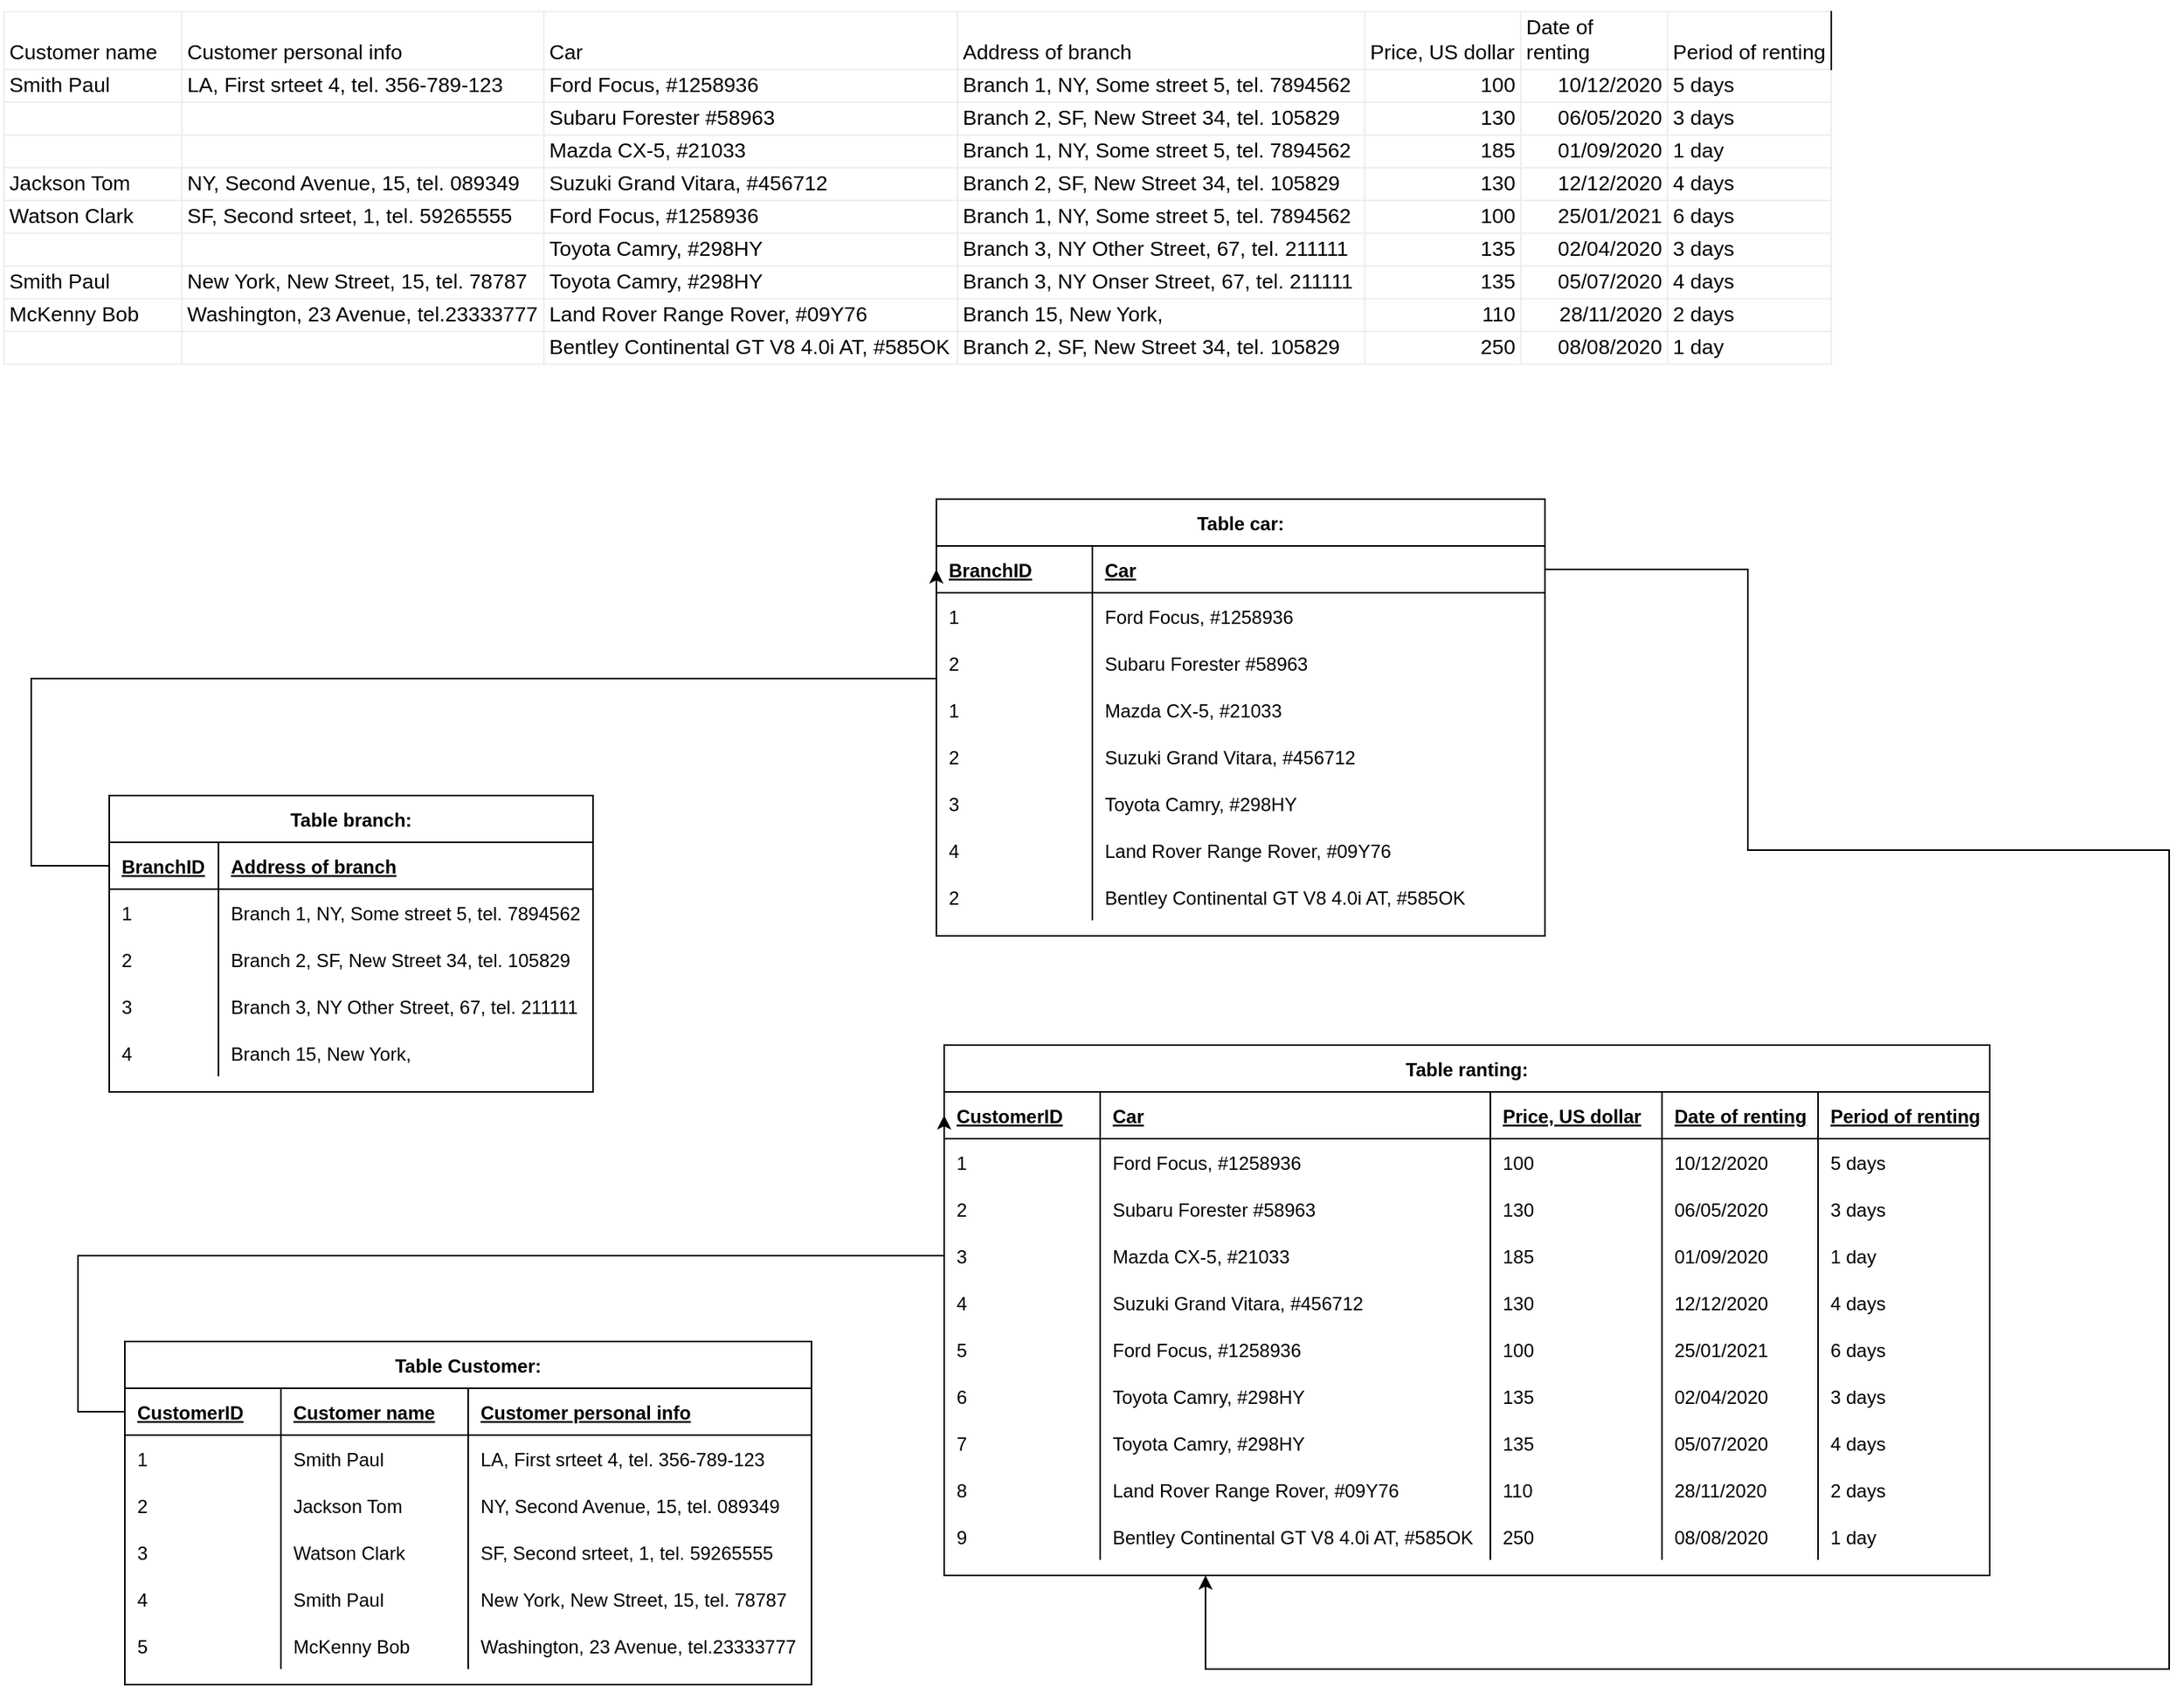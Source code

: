 <mxfile version="20.2.0" type="device"><diagram id="EbWd2-93XDY3C56OIaa4" name="Page-1"><mxGraphModel dx="1925" dy="933" grid="1" gridSize="10" guides="1" tooltips="1" connect="1" arrows="1" fold="1" page="1" pageScale="1" pageWidth="850" pageHeight="1100" math="0" shadow="0"><root><mxCell id="0"/><mxCell id="1" parent="0"/><mxCell id="zySDrYNKbkAJv-6xXDW0-1" value="&lt;table style=&quot;table-layout:fixed;font-size:10pt;font-family:Arial;width:0px;border-collapse:collapse;border:none&quot; dir=&quot;ltr&quot; xmlns=&quot;http://www.w3.org/1999/xhtml&quot; cellspacing=&quot;0&quot; cellpadding=&quot;0&quot; border=&quot;1&quot;&gt;&lt;colgroup&gt;&lt;col width=&quot;114&quot;&gt;&lt;col width=&quot;232&quot;&gt;&lt;col width=&quot;265&quot;&gt;&lt;col width=&quot;261&quot;&gt;&lt;col width=&quot;100&quot;&gt;&lt;col width=&quot;94&quot;&gt;&lt;col width=&quot;105&quot;&gt;&lt;/colgroup&gt;&lt;tbody&gt;&lt;tr style=&quot;height:21px;&quot;&gt;&lt;td data-sheets-value=&quot;{&amp;quot;1&amp;quot;:2,&amp;quot;2&amp;quot;:&amp;quot;Customer name&amp;quot;}&quot; style=&quot;overflow:hidden;padding:2px 3px 2px 3px;vertical-align:bottom;&quot;&gt;Customer name&lt;/td&gt;&lt;td data-sheets-value=&quot;{&amp;quot;1&amp;quot;:2,&amp;quot;2&amp;quot;:&amp;quot;Customer personal info&amp;quot;}&quot; style=&quot;overflow:hidden;padding:2px 3px 2px 3px;vertical-align:bottom;&quot;&gt;Customer personal info&lt;/td&gt;&lt;td data-sheets-value=&quot;{&amp;quot;1&amp;quot;:2,&amp;quot;2&amp;quot;:&amp;quot;Car&amp;quot;}&quot; style=&quot;overflow:hidden;padding:2px 3px 2px 3px;vertical-align:bottom;&quot;&gt;Car&lt;/td&gt;&lt;td data-sheets-value=&quot;{&amp;quot;1&amp;quot;:2,&amp;quot;2&amp;quot;:&amp;quot;Address of branch&amp;quot;}&quot; style=&quot;overflow:hidden;padding:2px 3px 2px 3px;vertical-align:bottom;&quot;&gt;Address of branch&lt;/td&gt;&lt;td data-sheets-value=&quot;{&amp;quot;1&amp;quot;:2,&amp;quot;2&amp;quot;:&amp;quot;Price, US dollar&amp;quot;}&quot; style=&quot;overflow:hidden;padding:2px 3px 2px 3px;vertical-align:bottom;&quot;&gt;Price, US dollar&lt;/td&gt;&lt;td data-sheets-value=&quot;{&amp;quot;1&amp;quot;:2,&amp;quot;2&amp;quot;:&amp;quot;Date of renting&amp;quot;}&quot; style=&quot;overflow:hidden;padding:2px 3px 2px 3px;vertical-align:bottom;&quot;&gt;Date of renting&lt;/td&gt;&lt;td data-sheets-value=&quot;{&amp;quot;1&amp;quot;:2,&amp;quot;2&amp;quot;:&amp;quot;Period of renting&amp;quot;}&quot; style=&quot;border-right:1px solid #000000;overflow:hidden;padding:2px 3px 2px 3px;vertical-align:bottom;&quot;&gt;Period of renting&lt;/td&gt;&lt;/tr&gt;&lt;tr style=&quot;height:21px;&quot;&gt;&lt;td data-sheets-value=&quot;{&amp;quot;1&amp;quot;:2,&amp;quot;2&amp;quot;:&amp;quot;Smith Paul&amp;quot;}&quot; style=&quot;overflow:hidden;padding:2px 3px 2px 3px;vertical-align:bottom;&quot;&gt;Smith Paul&lt;/td&gt;&lt;td data-sheets-value=&quot;{&amp;quot;1&amp;quot;:2,&amp;quot;2&amp;quot;:&amp;quot;LA, First srteet 4, tel. 356-789-123&amp;quot;}&quot; style=&quot;overflow:hidden;padding:2px 3px 2px 3px;vertical-align:bottom;&quot;&gt;LA, First srteet 4, tel. 356-789-123&lt;/td&gt;&lt;td data-sheets-value=&quot;{&amp;quot;1&amp;quot;:2,&amp;quot;2&amp;quot;:&amp;quot;Ford Focus, #1258936&amp;quot;}&quot; style=&quot;overflow:hidden;padding:2px 3px 2px 3px;vertical-align:bottom;&quot;&gt;Ford Focus, #1258936&lt;/td&gt;&lt;td data-sheets-value=&quot;{&amp;quot;1&amp;quot;:2,&amp;quot;2&amp;quot;:&amp;quot;Branch 1, NY, Some street 5, tel. 7894562&amp;quot;}&quot; style=&quot;overflow:hidden;padding:2px 3px 2px 3px;vertical-align:bottom;&quot;&gt;Branch 1, NY, Some street 5, tel. 7894562&lt;/td&gt;&lt;td data-sheets-value=&quot;{&amp;quot;1&amp;quot;:3,&amp;quot;3&amp;quot;:100}&quot; style=&quot;overflow:hidden;padding:2px 3px 2px 3px;vertical-align:bottom;text-align:right;&quot;&gt;100&lt;/td&gt;&lt;td data-sheets-numberformat=&quot;{&amp;quot;1&amp;quot;:5,&amp;quot;2&amp;quot;:&amp;quot;d/m/yyyy&amp;quot;,&amp;quot;3&amp;quot;:1}&quot; data-sheets-value=&quot;{&amp;quot;1&amp;quot;:3,&amp;quot;3&amp;quot;:44175}&quot; style=&quot;overflow:hidden;padding:2px 3px 2px 3px;vertical-align:bottom;text-align:right;&quot;&gt;10/12/2020&lt;/td&gt;&lt;td data-sheets-value=&quot;{&amp;quot;1&amp;quot;:2,&amp;quot;2&amp;quot;:&amp;quot;5 days&amp;quot;}&quot; style=&quot;overflow:hidden;padding:2px 3px 2px 3px;vertical-align:bottom;&quot;&gt;5 days&lt;/td&gt;&lt;/tr&gt;&lt;tr style=&quot;height:21px;&quot;&gt;&lt;td style=&quot;overflow:hidden;padding:2px 3px 2px 3px;vertical-align:bottom;&quot;&gt;&lt;/td&gt;&lt;td style=&quot;overflow:hidden;padding:2px 3px 2px 3px;vertical-align:bottom;&quot;&gt;&lt;/td&gt;&lt;td data-sheets-value=&quot;{&amp;quot;1&amp;quot;:2,&amp;quot;2&amp;quot;:&amp;quot;Subaru Forester #58963&amp;quot;}&quot; style=&quot;overflow:hidden;padding:2px 3px 2px 3px;vertical-align:bottom;&quot;&gt;Subaru Forester #58963&lt;/td&gt;&lt;td data-sheets-value=&quot;{&amp;quot;1&amp;quot;:2,&amp;quot;2&amp;quot;:&amp;quot;Branch 2, SF, New Street 34, tel. 105829&amp;quot;}&quot; style=&quot;overflow:hidden;padding:2px 3px 2px 3px;vertical-align:bottom;&quot;&gt;Branch 2, SF, New Street 34, tel. 105829&lt;/td&gt;&lt;td data-sheets-value=&quot;{&amp;quot;1&amp;quot;:3,&amp;quot;3&amp;quot;:130}&quot; style=&quot;overflow:hidden;padding:2px 3px 2px 3px;vertical-align:bottom;text-align:right;&quot;&gt;130&lt;/td&gt;&lt;td data-sheets-numberformat=&quot;{&amp;quot;1&amp;quot;:5,&amp;quot;2&amp;quot;:&amp;quot;dd/mm/yyyy&amp;quot;,&amp;quot;3&amp;quot;:1}&quot; data-sheets-value=&quot;{&amp;quot;1&amp;quot;:3,&amp;quot;3&amp;quot;:43957}&quot; style=&quot;overflow:hidden;padding:2px 3px 2px 3px;vertical-align:bottom;text-align:right;&quot;&gt;06/05/2020&lt;/td&gt;&lt;td data-sheets-value=&quot;{&amp;quot;1&amp;quot;:2,&amp;quot;2&amp;quot;:&amp;quot;3 days&amp;quot;}&quot; style=&quot;overflow:hidden;padding:2px 3px 2px 3px;vertical-align:bottom;&quot;&gt;3 days&lt;/td&gt;&lt;/tr&gt;&lt;tr style=&quot;height:21px;&quot;&gt;&lt;td style=&quot;overflow:hidden;padding:2px 3px 2px 3px;vertical-align:bottom;&quot;&gt;&lt;/td&gt;&lt;td style=&quot;overflow:hidden;padding:2px 3px 2px 3px;vertical-align:bottom;&quot;&gt;&lt;/td&gt;&lt;td data-sheets-value=&quot;{&amp;quot;1&amp;quot;:2,&amp;quot;2&amp;quot;:&amp;quot;Mazda CX-5, #21033&amp;quot;}&quot; style=&quot;overflow:hidden;padding:2px 3px 2px 3px;vertical-align:bottom;&quot;&gt;Mazda CX-5, #21033&lt;/td&gt;&lt;td data-sheets-value=&quot;{&amp;quot;1&amp;quot;:2,&amp;quot;2&amp;quot;:&amp;quot;Branch 1, NY, Some street 5, tel. 7894562&amp;quot;}&quot; style=&quot;overflow:hidden;padding:2px 3px 2px 3px;vertical-align:bottom;&quot;&gt;Branch 1, NY, Some street 5, tel. 7894562&lt;/td&gt;&lt;td data-sheets-value=&quot;{&amp;quot;1&amp;quot;:3,&amp;quot;3&amp;quot;:185}&quot; style=&quot;overflow:hidden;padding:2px 3px 2px 3px;vertical-align:bottom;text-align:right;&quot;&gt;185&lt;/td&gt;&lt;td data-sheets-numberformat=&quot;{&amp;quot;1&amp;quot;:5,&amp;quot;2&amp;quot;:&amp;quot;dd/mm/yyyy&amp;quot;,&amp;quot;3&amp;quot;:1}&quot; data-sheets-value=&quot;{&amp;quot;1&amp;quot;:3,&amp;quot;3&amp;quot;:44075}&quot; style=&quot;overflow:hidden;padding:2px 3px 2px 3px;vertical-align:bottom;text-align:right;&quot;&gt;01/09/2020&lt;/td&gt;&lt;td data-sheets-value=&quot;{&amp;quot;1&amp;quot;:2,&amp;quot;2&amp;quot;:&amp;quot;1 day&amp;quot;}&quot; style=&quot;overflow:hidden;padding:2px 3px 2px 3px;vertical-align:bottom;&quot;&gt;1 day&lt;/td&gt;&lt;/tr&gt;&lt;tr style=&quot;height:21px;&quot;&gt;&lt;td data-sheets-value=&quot;{&amp;quot;1&amp;quot;:2,&amp;quot;2&amp;quot;:&amp;quot;Jackson Tom&amp;quot;}&quot; style=&quot;overflow:hidden;padding:2px 3px 2px 3px;vertical-align:bottom;&quot;&gt;Jackson Tom&lt;/td&gt;&lt;td data-sheets-value=&quot;{&amp;quot;1&amp;quot;:2,&amp;quot;2&amp;quot;:&amp;quot;NY, Second Avenue, 15, tel. 089349&amp;quot;}&quot; style=&quot;overflow:hidden;padding:2px 3px 2px 3px;vertical-align:bottom;&quot;&gt;NY, Second Avenue, 15, tel. 089349&lt;/td&gt;&lt;td data-sheets-value=&quot;{&amp;quot;1&amp;quot;:2,&amp;quot;2&amp;quot;:&amp;quot;Suzuki Grand Vitara, #456712&amp;quot;}&quot; style=&quot;overflow:hidden;padding:2px 3px 2px 3px;vertical-align:bottom;&quot;&gt;Suzuki Grand Vitara, #456712&lt;/td&gt;&lt;td data-sheets-value=&quot;{&amp;quot;1&amp;quot;:2,&amp;quot;2&amp;quot;:&amp;quot;Branch 2, SF, New Street 34, tel. 105829&amp;quot;}&quot; style=&quot;overflow:hidden;padding:2px 3px 2px 3px;vertical-align:bottom;&quot;&gt;Branch 2, SF, New Street 34, tel. 105829&lt;/td&gt;&lt;td data-sheets-value=&quot;{&amp;quot;1&amp;quot;:3,&amp;quot;3&amp;quot;:130}&quot; style=&quot;overflow:hidden;padding:2px 3px 2px 3px;vertical-align:bottom;text-align:right;&quot;&gt;130&lt;/td&gt;&lt;td data-sheets-numberformat=&quot;{&amp;quot;1&amp;quot;:5,&amp;quot;2&amp;quot;:&amp;quot;d/m/yyyy&amp;quot;,&amp;quot;3&amp;quot;:1}&quot; data-sheets-value=&quot;{&amp;quot;1&amp;quot;:3,&amp;quot;3&amp;quot;:44177}&quot; style=&quot;overflow:hidden;padding:2px 3px 2px 3px;vertical-align:bottom;text-align:right;&quot;&gt;12/12/2020&lt;/td&gt;&lt;td data-sheets-value=&quot;{&amp;quot;1&amp;quot;:2,&amp;quot;2&amp;quot;:&amp;quot;4 days&amp;quot;}&quot; style=&quot;overflow:hidden;padding:2px 3px 2px 3px;vertical-align:bottom;&quot;&gt;4 days&lt;/td&gt;&lt;/tr&gt;&lt;tr style=&quot;height:21px;&quot;&gt;&lt;td data-sheets-value=&quot;{&amp;quot;1&amp;quot;:2,&amp;quot;2&amp;quot;:&amp;quot;Watson Clark&amp;quot;}&quot; style=&quot;overflow:hidden;padding:2px 3px 2px 3px;vertical-align:bottom;&quot;&gt;Watson Clark&lt;/td&gt;&lt;td data-sheets-value=&quot;{&amp;quot;1&amp;quot;:2,&amp;quot;2&amp;quot;:&amp;quot;SF, Second srteet, 1, tel. 59265555&amp;quot;}&quot; style=&quot;overflow:hidden;padding:2px 3px 2px 3px;vertical-align:bottom;&quot;&gt;SF, Second srteet, 1, tel. 59265555&lt;/td&gt;&lt;td data-sheets-value=&quot;{&amp;quot;1&amp;quot;:2,&amp;quot;2&amp;quot;:&amp;quot;Ford Focus, #1258936&amp;quot;}&quot; style=&quot;overflow:hidden;padding:2px 3px 2px 3px;vertical-align:bottom;&quot;&gt;Ford Focus, #1258936&lt;/td&gt;&lt;td data-sheets-value=&quot;{&amp;quot;1&amp;quot;:2,&amp;quot;2&amp;quot;:&amp;quot;Branch 1, NY, Some street 5, tel. 7894562&amp;quot;}&quot; style=&quot;overflow:hidden;padding:2px 3px 2px 3px;vertical-align:bottom;&quot;&gt;Branch 1, NY, Some street 5, tel. 7894562&lt;/td&gt;&lt;td data-sheets-value=&quot;{&amp;quot;1&amp;quot;:3,&amp;quot;3&amp;quot;:100}&quot; style=&quot;overflow:hidden;padding:2px 3px 2px 3px;vertical-align:bottom;text-align:right;&quot;&gt;100&lt;/td&gt;&lt;td data-sheets-numberformat=&quot;{&amp;quot;1&amp;quot;:5,&amp;quot;2&amp;quot;:&amp;quot;dd/mm/yyyy&amp;quot;,&amp;quot;3&amp;quot;:1}&quot; data-sheets-value=&quot;{&amp;quot;1&amp;quot;:3,&amp;quot;3&amp;quot;:44221}&quot; style=&quot;overflow:hidden;padding:2px 3px 2px 3px;vertical-align:bottom;text-align:right;&quot;&gt;25/01/2021&lt;/td&gt;&lt;td data-sheets-value=&quot;{&amp;quot;1&amp;quot;:2,&amp;quot;2&amp;quot;:&amp;quot;6 days&amp;quot;}&quot; style=&quot;overflow:hidden;padding:2px 3px 2px 3px;vertical-align:bottom;&quot;&gt;6 days&lt;/td&gt;&lt;/tr&gt;&lt;tr style=&quot;height:21px;&quot;&gt;&lt;td style=&quot;overflow:hidden;padding:2px 3px 2px 3px;vertical-align:bottom;&quot;&gt;&lt;/td&gt;&lt;td style=&quot;overflow:hidden;padding:2px 3px 2px 3px;vertical-align:bottom;&quot;&gt;&lt;/td&gt;&lt;td data-sheets-value=&quot;{&amp;quot;1&amp;quot;:2,&amp;quot;2&amp;quot;:&amp;quot;Toyota Camry, #298HY&amp;quot;}&quot; style=&quot;overflow:hidden;padding:2px 3px 2px 3px;vertical-align:bottom;&quot;&gt;Toyota Camry, #298HY&lt;/td&gt;&lt;td data-sheets-value=&quot;{&amp;quot;1&amp;quot;:2,&amp;quot;2&amp;quot;:&amp;quot;Branch 3, NY Other Street, 67, tel. 211111&amp;quot;}&quot; style=&quot;overflow:hidden;padding:2px 3px 2px 3px;vertical-align:bottom;&quot;&gt;Branch 3, NY Other Street, 67, tel. 211111&lt;/td&gt;&lt;td data-sheets-value=&quot;{&amp;quot;1&amp;quot;:3,&amp;quot;3&amp;quot;:135}&quot; style=&quot;overflow:hidden;padding:2px 3px 2px 3px;vertical-align:bottom;text-align:right;&quot;&gt;135&lt;/td&gt;&lt;td data-sheets-numberformat=&quot;{&amp;quot;1&amp;quot;:5,&amp;quot;2&amp;quot;:&amp;quot;dd/mm/yyyy&amp;quot;,&amp;quot;3&amp;quot;:1}&quot; data-sheets-value=&quot;{&amp;quot;1&amp;quot;:3,&amp;quot;3&amp;quot;:43923}&quot; style=&quot;overflow:hidden;padding:2px 3px 2px 3px;vertical-align:bottom;text-align:right;&quot;&gt;02/04/2020&lt;/td&gt;&lt;td data-sheets-value=&quot;{&amp;quot;1&amp;quot;:2,&amp;quot;2&amp;quot;:&amp;quot;3 days&amp;quot;}&quot; style=&quot;overflow:hidden;padding:2px 3px 2px 3px;vertical-align:bottom;&quot;&gt;3 days&lt;/td&gt;&lt;/tr&gt;&lt;tr style=&quot;height:21px;&quot;&gt;&lt;td data-sheets-value=&quot;{&amp;quot;1&amp;quot;:2,&amp;quot;2&amp;quot;:&amp;quot;Smith Paul&amp;quot;}&quot; style=&quot;overflow:hidden;padding:2px 3px 2px 3px;vertical-align:bottom;&quot;&gt;Smith Paul&lt;/td&gt;&lt;td data-sheets-value=&quot;{&amp;quot;1&amp;quot;:2,&amp;quot;2&amp;quot;:&amp;quot;New York, New Street, 15, tel. 78787&amp;quot;}&quot; style=&quot;overflow:hidden;padding:2px 3px 2px 3px;vertical-align:bottom;&quot;&gt;New York, New Street, 15, tel. 78787&lt;/td&gt;&lt;td data-sheets-value=&quot;{&amp;quot;1&amp;quot;:2,&amp;quot;2&amp;quot;:&amp;quot;Toyota Camry, #298HY&amp;quot;}&quot; style=&quot;overflow:hidden;padding:2px 3px 2px 3px;vertical-align:bottom;&quot;&gt;Toyota Camry, #298HY&lt;/td&gt;&lt;td data-sheets-value=&quot;{&amp;quot;1&amp;quot;:2,&amp;quot;2&amp;quot;:&amp;quot;Branch 3, NY Onser Street, 67, tel. 211111&amp;quot;}&quot; style=&quot;overflow:hidden;padding:2px 3px 2px 3px;vertical-align:bottom;&quot;&gt;Branch 3, NY Onser Street, 67, tel. 211111&lt;/td&gt;&lt;td data-sheets-value=&quot;{&amp;quot;1&amp;quot;:3,&amp;quot;3&amp;quot;:135}&quot; style=&quot;overflow:hidden;padding:2px 3px 2px 3px;vertical-align:bottom;text-align:right;&quot;&gt;135&lt;/td&gt;&lt;td data-sheets-numberformat=&quot;{&amp;quot;1&amp;quot;:5,&amp;quot;2&amp;quot;:&amp;quot;dd/mm/yyyy&amp;quot;,&amp;quot;3&amp;quot;:1}&quot; data-sheets-value=&quot;{&amp;quot;1&amp;quot;:3,&amp;quot;3&amp;quot;:44017}&quot; style=&quot;overflow:hidden;padding:2px 3px 2px 3px;vertical-align:bottom;text-align:right;&quot;&gt;05/07/2020&lt;/td&gt;&lt;td data-sheets-value=&quot;{&amp;quot;1&amp;quot;:2,&amp;quot;2&amp;quot;:&amp;quot;4 days&amp;quot;}&quot; style=&quot;overflow:hidden;padding:2px 3px 2px 3px;vertical-align:bottom;&quot;&gt;4 days&lt;/td&gt;&lt;/tr&gt;&lt;tr style=&quot;height:21px;&quot;&gt;&lt;td data-sheets-value=&quot;{&amp;quot;1&amp;quot;:2,&amp;quot;2&amp;quot;:&amp;quot;McKenny Bob&amp;quot;}&quot; style=&quot;overflow:hidden;padding:2px 3px 2px 3px;vertical-align:bottom;&quot;&gt;McKenny Bob&lt;/td&gt;&lt;td data-sheets-value=&quot;{&amp;quot;1&amp;quot;:2,&amp;quot;2&amp;quot;:&amp;quot;Washington, 23 Avenue, tel.23333777&amp;quot;}&quot; style=&quot;overflow:hidden;padding:2px 3px 2px 3px;vertical-align:bottom;&quot;&gt;Washington, 23 Avenue, tel.23333777&lt;/td&gt;&lt;td data-sheets-value=&quot;{&amp;quot;1&amp;quot;:2,&amp;quot;2&amp;quot;:&amp;quot;Land Rover Range Rover, #09Y76&amp;quot;}&quot; style=&quot;overflow:hidden;padding:2px 3px 2px 3px;vertical-align:bottom;&quot;&gt;Land Rover Range Rover, #09Y76&lt;/td&gt;&lt;td data-sheets-value=&quot;{&amp;quot;1&amp;quot;:2,&amp;quot;2&amp;quot;:&amp;quot;Branch 15, New York,&amp;quot;}&quot; style=&quot;overflow:hidden;padding:2px 3px 2px 3px;vertical-align:bottom;&quot;&gt;Branch 15, New York,&lt;/td&gt;&lt;td data-sheets-value=&quot;{&amp;quot;1&amp;quot;:3,&amp;quot;3&amp;quot;:110}&quot; style=&quot;overflow:hidden;padding:2px 3px 2px 3px;vertical-align:bottom;text-align:right;&quot;&gt;110&lt;/td&gt;&lt;td data-sheets-numberformat=&quot;{&amp;quot;1&amp;quot;:5,&amp;quot;2&amp;quot;:&amp;quot;d/m/yyyy&amp;quot;,&amp;quot;3&amp;quot;:1}&quot; data-sheets-value=&quot;{&amp;quot;1&amp;quot;:3,&amp;quot;3&amp;quot;:44163}&quot; style=&quot;overflow:hidden;padding:2px 3px 2px 3px;vertical-align:bottom;text-align:right;&quot;&gt;28/11/2020&lt;/td&gt;&lt;td data-sheets-value=&quot;{&amp;quot;1&amp;quot;:2,&amp;quot;2&amp;quot;:&amp;quot;2 days&amp;quot;}&quot; style=&quot;overflow:hidden;padding:2px 3px 2px 3px;vertical-align:bottom;&quot;&gt;2 days&lt;/td&gt;&lt;/tr&gt;&lt;tr style=&quot;height:21px;&quot;&gt;&lt;td style=&quot;overflow:hidden;padding:2px 3px 2px 3px;vertical-align:bottom;&quot;&gt;&lt;/td&gt;&lt;td style=&quot;overflow:hidden;padding:2px 3px 2px 3px;vertical-align:bottom;&quot;&gt;&lt;/td&gt;&lt;td data-sheets-value=&quot;{&amp;quot;1&amp;quot;:2,&amp;quot;2&amp;quot;:&amp;quot;Bentley Continental GT V8 4.0i AT, #585OK&amp;quot;}&quot; style=&quot;overflow:hidden;padding:2px 3px 2px 3px;vertical-align:bottom;&quot;&gt;Bentley Continental GT V8 4.0i AT, #585OK&lt;/td&gt;&lt;td data-sheets-value=&quot;{&amp;quot;1&amp;quot;:2,&amp;quot;2&amp;quot;:&amp;quot;Branch 2, SF, New Street 34, tel. 105829&amp;quot;}&quot; style=&quot;overflow:hidden;padding:2px 3px 2px 3px;vertical-align:bottom;&quot;&gt;Branch 2, SF, New Street 34, tel. 105829&lt;/td&gt;&lt;td data-sheets-value=&quot;{&amp;quot;1&amp;quot;:3,&amp;quot;3&amp;quot;:250}&quot; style=&quot;overflow:hidden;padding:2px 3px 2px 3px;vertical-align:bottom;text-align:right;&quot;&gt;250&lt;/td&gt;&lt;td data-sheets-numberformat=&quot;{&amp;quot;1&amp;quot;:5,&amp;quot;2&amp;quot;:&amp;quot;dd/mm/yyyy&amp;quot;,&amp;quot;3&amp;quot;:1}&quot; data-sheets-value=&quot;{&amp;quot;1&amp;quot;:3,&amp;quot;3&amp;quot;:44051}&quot; style=&quot;overflow:hidden;padding:2px 3px 2px 3px;vertical-align:bottom;text-align:right;&quot;&gt;08/08/2020&lt;/td&gt;&lt;td data-sheets-value=&quot;{&amp;quot;1&amp;quot;:2,&amp;quot;2&amp;quot;:&amp;quot;1 day&amp;quot;}&quot; style=&quot;overflow:hidden;padding:2px 3px 2px 3px;vertical-align:bottom;&quot;&gt;1 day&lt;/td&gt;&lt;/tr&gt;&lt;/tbody&gt;&lt;/table&gt;" style="text;whiteSpace=wrap;html=1;" vertex="1" parent="1"><mxGeometry x="-850" width="1200" height="280" as="geometry"/></mxCell><mxCell id="zySDrYNKbkAJv-6xXDW0-2" value="Table Customer:" style="shape=table;startSize=30;container=1;collapsible=1;childLayout=tableLayout;fixedRows=1;rowLines=0;fontStyle=1;align=center;resizeLast=1;" vertex="1" parent="1"><mxGeometry x="-770" y="860" width="440" height="220" as="geometry"/></mxCell><mxCell id="zySDrYNKbkAJv-6xXDW0-3" value="" style="shape=tableRow;horizontal=0;startSize=0;swimlaneHead=0;swimlaneBody=0;fillColor=none;collapsible=0;dropTarget=0;points=[[0,0.5],[1,0.5]];portConstraint=eastwest;top=0;left=0;right=0;bottom=1;" vertex="1" parent="zySDrYNKbkAJv-6xXDW0-2"><mxGeometry y="30" width="440" height="30" as="geometry"/></mxCell><mxCell id="zySDrYNKbkAJv-6xXDW0-5" value="CustomerID" style="shape=partialRectangle;connectable=0;fillColor=none;top=0;left=0;bottom=0;right=0;align=left;spacingLeft=6;fontStyle=5;overflow=hidden;" vertex="1" parent="zySDrYNKbkAJv-6xXDW0-3"><mxGeometry width="100" height="30" as="geometry"><mxRectangle width="100" height="30" as="alternateBounds"/></mxGeometry></mxCell><mxCell id="zySDrYNKbkAJv-6xXDW0-16" value="Customer name" style="shape=partialRectangle;connectable=0;fillColor=none;top=0;left=0;bottom=0;right=0;align=left;spacingLeft=6;fontStyle=5;overflow=hidden;" vertex="1" parent="zySDrYNKbkAJv-6xXDW0-3"><mxGeometry x="100" width="120" height="30" as="geometry"><mxRectangle width="120" height="30" as="alternateBounds"/></mxGeometry></mxCell><mxCell id="zySDrYNKbkAJv-6xXDW0-32" value="Customer personal info" style="shape=partialRectangle;connectable=0;fillColor=none;top=0;left=0;bottom=0;right=0;align=left;spacingLeft=6;fontStyle=5;overflow=hidden;" vertex="1" parent="zySDrYNKbkAJv-6xXDW0-3"><mxGeometry x="220" width="220" height="30" as="geometry"><mxRectangle width="220" height="30" as="alternateBounds"/></mxGeometry></mxCell><mxCell id="zySDrYNKbkAJv-6xXDW0-6" value="" style="shape=tableRow;horizontal=0;startSize=0;swimlaneHead=0;swimlaneBody=0;fillColor=none;collapsible=0;dropTarget=0;points=[[0,0.5],[1,0.5]];portConstraint=eastwest;top=0;left=0;right=0;bottom=0;" vertex="1" parent="zySDrYNKbkAJv-6xXDW0-2"><mxGeometry y="60" width="440" height="30" as="geometry"/></mxCell><mxCell id="zySDrYNKbkAJv-6xXDW0-8" value="1" style="shape=partialRectangle;connectable=0;fillColor=none;top=0;left=0;bottom=0;right=0;align=left;spacingLeft=6;overflow=hidden;" vertex="1" parent="zySDrYNKbkAJv-6xXDW0-6"><mxGeometry width="100" height="30" as="geometry"><mxRectangle width="100" height="30" as="alternateBounds"/></mxGeometry></mxCell><mxCell id="zySDrYNKbkAJv-6xXDW0-17" value="Smith Paul" style="shape=partialRectangle;connectable=0;fillColor=none;top=0;left=0;bottom=0;right=0;align=left;spacingLeft=6;overflow=hidden;" vertex="1" parent="zySDrYNKbkAJv-6xXDW0-6"><mxGeometry x="100" width="120" height="30" as="geometry"><mxRectangle width="120" height="30" as="alternateBounds"/></mxGeometry></mxCell><mxCell id="zySDrYNKbkAJv-6xXDW0-33" value="LA, First srteet 4, tel. 356-789-123" style="shape=partialRectangle;connectable=0;fillColor=none;top=0;left=0;bottom=0;right=0;align=left;spacingLeft=6;overflow=hidden;" vertex="1" parent="zySDrYNKbkAJv-6xXDW0-6"><mxGeometry x="220" width="220" height="30" as="geometry"><mxRectangle width="220" height="30" as="alternateBounds"/></mxGeometry></mxCell><mxCell id="zySDrYNKbkAJv-6xXDW0-9" value="" style="shape=tableRow;horizontal=0;startSize=0;swimlaneHead=0;swimlaneBody=0;fillColor=none;collapsible=0;dropTarget=0;points=[[0,0.5],[1,0.5]];portConstraint=eastwest;top=0;left=0;right=0;bottom=0;" vertex="1" parent="zySDrYNKbkAJv-6xXDW0-2"><mxGeometry y="90" width="440" height="30" as="geometry"/></mxCell><mxCell id="zySDrYNKbkAJv-6xXDW0-11" value="2" style="shape=partialRectangle;connectable=0;fillColor=none;top=0;left=0;bottom=0;right=0;align=left;spacingLeft=6;overflow=hidden;" vertex="1" parent="zySDrYNKbkAJv-6xXDW0-9"><mxGeometry width="100" height="30" as="geometry"><mxRectangle width="100" height="30" as="alternateBounds"/></mxGeometry></mxCell><mxCell id="zySDrYNKbkAJv-6xXDW0-18" value="Jackson Tom" style="shape=partialRectangle;connectable=0;fillColor=none;top=0;left=0;bottom=0;right=0;align=left;spacingLeft=6;overflow=hidden;" vertex="1" parent="zySDrYNKbkAJv-6xXDW0-9"><mxGeometry x="100" width="120" height="30" as="geometry"><mxRectangle width="120" height="30" as="alternateBounds"/></mxGeometry></mxCell><mxCell id="zySDrYNKbkAJv-6xXDW0-34" value="NY, Second Avenue, 15, tel. 089349" style="shape=partialRectangle;connectable=0;fillColor=none;top=0;left=0;bottom=0;right=0;align=left;spacingLeft=6;overflow=hidden;" vertex="1" parent="zySDrYNKbkAJv-6xXDW0-9"><mxGeometry x="220" width="220" height="30" as="geometry"><mxRectangle width="220" height="30" as="alternateBounds"/></mxGeometry></mxCell><mxCell id="zySDrYNKbkAJv-6xXDW0-12" value="" style="shape=tableRow;horizontal=0;startSize=0;swimlaneHead=0;swimlaneBody=0;fillColor=none;collapsible=0;dropTarget=0;points=[[0,0.5],[1,0.5]];portConstraint=eastwest;top=0;left=0;right=0;bottom=0;" vertex="1" parent="zySDrYNKbkAJv-6xXDW0-2"><mxGeometry y="120" width="440" height="30" as="geometry"/></mxCell><mxCell id="zySDrYNKbkAJv-6xXDW0-14" value="3" style="shape=partialRectangle;connectable=0;fillColor=none;top=0;left=0;bottom=0;right=0;align=left;spacingLeft=6;overflow=hidden;" vertex="1" parent="zySDrYNKbkAJv-6xXDW0-12"><mxGeometry width="100" height="30" as="geometry"><mxRectangle width="100" height="30" as="alternateBounds"/></mxGeometry></mxCell><mxCell id="zySDrYNKbkAJv-6xXDW0-19" value="Watson Clark" style="shape=partialRectangle;connectable=0;fillColor=none;top=0;left=0;bottom=0;right=0;align=left;spacingLeft=6;overflow=hidden;" vertex="1" parent="zySDrYNKbkAJv-6xXDW0-12"><mxGeometry x="100" width="120" height="30" as="geometry"><mxRectangle width="120" height="30" as="alternateBounds"/></mxGeometry></mxCell><mxCell id="zySDrYNKbkAJv-6xXDW0-35" value="SF, Second srteet, 1, tel. 59265555" style="shape=partialRectangle;connectable=0;fillColor=none;top=0;left=0;bottom=0;right=0;align=left;spacingLeft=6;overflow=hidden;" vertex="1" parent="zySDrYNKbkAJv-6xXDW0-12"><mxGeometry x="220" width="220" height="30" as="geometry"><mxRectangle width="220" height="30" as="alternateBounds"/></mxGeometry></mxCell><mxCell id="zySDrYNKbkAJv-6xXDW0-24" style="shape=tableRow;horizontal=0;startSize=0;swimlaneHead=0;swimlaneBody=0;fillColor=none;collapsible=0;dropTarget=0;points=[[0,0.5],[1,0.5]];portConstraint=eastwest;top=0;left=0;right=0;bottom=0;" vertex="1" parent="zySDrYNKbkAJv-6xXDW0-2"><mxGeometry y="150" width="440" height="30" as="geometry"/></mxCell><mxCell id="zySDrYNKbkAJv-6xXDW0-26" value="4" style="shape=partialRectangle;connectable=0;fillColor=none;top=0;left=0;bottom=0;right=0;align=left;spacingLeft=6;overflow=hidden;" vertex="1" parent="zySDrYNKbkAJv-6xXDW0-24"><mxGeometry width="100" height="30" as="geometry"><mxRectangle width="100" height="30" as="alternateBounds"/></mxGeometry></mxCell><mxCell id="zySDrYNKbkAJv-6xXDW0-27" value="Smith Paul" style="shape=partialRectangle;connectable=0;fillColor=none;top=0;left=0;bottom=0;right=0;align=left;spacingLeft=6;overflow=hidden;" vertex="1" parent="zySDrYNKbkAJv-6xXDW0-24"><mxGeometry x="100" width="120" height="30" as="geometry"><mxRectangle width="120" height="30" as="alternateBounds"/></mxGeometry></mxCell><mxCell id="zySDrYNKbkAJv-6xXDW0-36" value="New York, New Street, 15, tel. 78787" style="shape=partialRectangle;connectable=0;fillColor=none;top=0;left=0;bottom=0;right=0;align=left;spacingLeft=6;overflow=hidden;" vertex="1" parent="zySDrYNKbkAJv-6xXDW0-24"><mxGeometry x="220" width="220" height="30" as="geometry"><mxRectangle width="220" height="30" as="alternateBounds"/></mxGeometry></mxCell><mxCell id="zySDrYNKbkAJv-6xXDW0-28" style="shape=tableRow;horizontal=0;startSize=0;swimlaneHead=0;swimlaneBody=0;fillColor=none;collapsible=0;dropTarget=0;points=[[0,0.5],[1,0.5]];portConstraint=eastwest;top=0;left=0;right=0;bottom=0;" vertex="1" parent="zySDrYNKbkAJv-6xXDW0-2"><mxGeometry y="180" width="440" height="30" as="geometry"/></mxCell><mxCell id="zySDrYNKbkAJv-6xXDW0-30" value="5" style="shape=partialRectangle;connectable=0;fillColor=none;top=0;left=0;bottom=0;right=0;align=left;spacingLeft=6;overflow=hidden;" vertex="1" parent="zySDrYNKbkAJv-6xXDW0-28"><mxGeometry width="100" height="30" as="geometry"><mxRectangle width="100" height="30" as="alternateBounds"/></mxGeometry></mxCell><mxCell id="zySDrYNKbkAJv-6xXDW0-31" value="McKenny Bob" style="shape=partialRectangle;connectable=0;fillColor=none;top=0;left=0;bottom=0;right=0;align=left;spacingLeft=6;overflow=hidden;" vertex="1" parent="zySDrYNKbkAJv-6xXDW0-28"><mxGeometry x="100" width="120" height="30" as="geometry"><mxRectangle width="120" height="30" as="alternateBounds"/></mxGeometry></mxCell><mxCell id="zySDrYNKbkAJv-6xXDW0-37" value="Washington, 23 Avenue, tel.23333777" style="shape=partialRectangle;connectable=0;fillColor=none;top=0;left=0;bottom=0;right=0;align=left;spacingLeft=6;overflow=hidden;" vertex="1" parent="zySDrYNKbkAJv-6xXDW0-28"><mxGeometry x="220" width="220" height="30" as="geometry"><mxRectangle width="220" height="30" as="alternateBounds"/></mxGeometry></mxCell><mxCell id="zySDrYNKbkAJv-6xXDW0-50" value="Table branch:" style="shape=table;startSize=30;container=1;collapsible=1;childLayout=tableLayout;fixedRows=1;rowLines=0;fontStyle=1;align=center;resizeLast=1;" vertex="1" parent="1"><mxGeometry x="-780" y="510" width="310" height="190" as="geometry"/></mxCell><mxCell id="zySDrYNKbkAJv-6xXDW0-51" value="" style="shape=tableRow;horizontal=0;startSize=0;swimlaneHead=0;swimlaneBody=0;fillColor=none;collapsible=0;dropTarget=0;points=[[0,0.5],[1,0.5]];portConstraint=eastwest;top=0;left=0;right=0;bottom=1;" vertex="1" parent="zySDrYNKbkAJv-6xXDW0-50"><mxGeometry y="30" width="310" height="30" as="geometry"/></mxCell><mxCell id="zySDrYNKbkAJv-6xXDW0-52" value="BranchID" style="shape=partialRectangle;connectable=0;fillColor=none;top=0;left=0;bottom=0;right=0;align=left;spacingLeft=6;fontStyle=5;overflow=hidden;" vertex="1" parent="zySDrYNKbkAJv-6xXDW0-51"><mxGeometry width="70" height="30" as="geometry"><mxRectangle width="70" height="30" as="alternateBounds"/></mxGeometry></mxCell><mxCell id="zySDrYNKbkAJv-6xXDW0-53" value="Address of branch" style="shape=partialRectangle;connectable=0;fillColor=none;top=0;left=0;bottom=0;right=0;align=left;spacingLeft=6;fontStyle=5;overflow=hidden;" vertex="1" parent="zySDrYNKbkAJv-6xXDW0-51"><mxGeometry x="70" width="240" height="30" as="geometry"><mxRectangle width="240" height="30" as="alternateBounds"/></mxGeometry></mxCell><mxCell id="zySDrYNKbkAJv-6xXDW0-55" value="" style="shape=tableRow;horizontal=0;startSize=0;swimlaneHead=0;swimlaneBody=0;fillColor=none;collapsible=0;dropTarget=0;points=[[0,0.5],[1,0.5]];portConstraint=eastwest;top=0;left=0;right=0;bottom=0;" vertex="1" parent="zySDrYNKbkAJv-6xXDW0-50"><mxGeometry y="60" width="310" height="30" as="geometry"/></mxCell><mxCell id="zySDrYNKbkAJv-6xXDW0-56" value="1" style="shape=partialRectangle;connectable=0;fillColor=none;top=0;left=0;bottom=0;right=0;align=left;spacingLeft=6;overflow=hidden;" vertex="1" parent="zySDrYNKbkAJv-6xXDW0-55"><mxGeometry width="70" height="30" as="geometry"><mxRectangle width="70" height="30" as="alternateBounds"/></mxGeometry></mxCell><mxCell id="zySDrYNKbkAJv-6xXDW0-57" value="Branch 1, NY, Some street 5, tel. 7894562" style="shape=partialRectangle;connectable=0;fillColor=none;top=0;left=0;bottom=0;right=0;align=left;spacingLeft=6;overflow=hidden;" vertex="1" parent="zySDrYNKbkAJv-6xXDW0-55"><mxGeometry x="70" width="240" height="30" as="geometry"><mxRectangle width="240" height="30" as="alternateBounds"/></mxGeometry></mxCell><mxCell id="zySDrYNKbkAJv-6xXDW0-59" value="" style="shape=tableRow;horizontal=0;startSize=0;swimlaneHead=0;swimlaneBody=0;fillColor=none;collapsible=0;dropTarget=0;points=[[0,0.5],[1,0.5]];portConstraint=eastwest;top=0;left=0;right=0;bottom=0;" vertex="1" parent="zySDrYNKbkAJv-6xXDW0-50"><mxGeometry y="90" width="310" height="30" as="geometry"/></mxCell><mxCell id="zySDrYNKbkAJv-6xXDW0-60" value="2" style="shape=partialRectangle;connectable=0;fillColor=none;top=0;left=0;bottom=0;right=0;align=left;spacingLeft=6;overflow=hidden;" vertex="1" parent="zySDrYNKbkAJv-6xXDW0-59"><mxGeometry width="70" height="30" as="geometry"><mxRectangle width="70" height="30" as="alternateBounds"/></mxGeometry></mxCell><mxCell id="zySDrYNKbkAJv-6xXDW0-61" value="Branch 2, SF, New Street 34, tel. 105829" style="shape=partialRectangle;connectable=0;fillColor=none;top=0;left=0;bottom=0;right=0;align=left;spacingLeft=6;overflow=hidden;" vertex="1" parent="zySDrYNKbkAJv-6xXDW0-59"><mxGeometry x="70" width="240" height="30" as="geometry"><mxRectangle width="240" height="30" as="alternateBounds"/></mxGeometry></mxCell><mxCell id="zySDrYNKbkAJv-6xXDW0-63" value="" style="shape=tableRow;horizontal=0;startSize=0;swimlaneHead=0;swimlaneBody=0;fillColor=none;collapsible=0;dropTarget=0;points=[[0,0.5],[1,0.5]];portConstraint=eastwest;top=0;left=0;right=0;bottom=0;" vertex="1" parent="zySDrYNKbkAJv-6xXDW0-50"><mxGeometry y="120" width="310" height="30" as="geometry"/></mxCell><mxCell id="zySDrYNKbkAJv-6xXDW0-64" value="3" style="shape=partialRectangle;connectable=0;fillColor=none;top=0;left=0;bottom=0;right=0;align=left;spacingLeft=6;overflow=hidden;" vertex="1" parent="zySDrYNKbkAJv-6xXDW0-63"><mxGeometry width="70" height="30" as="geometry"><mxRectangle width="70" height="30" as="alternateBounds"/></mxGeometry></mxCell><mxCell id="zySDrYNKbkAJv-6xXDW0-65" value="Branch 3, NY Other Street, 67, tel. 211111" style="shape=partialRectangle;connectable=0;fillColor=none;top=0;left=0;bottom=0;right=0;align=left;spacingLeft=6;overflow=hidden;" vertex="1" parent="zySDrYNKbkAJv-6xXDW0-63"><mxGeometry x="70" width="240" height="30" as="geometry"><mxRectangle width="240" height="30" as="alternateBounds"/></mxGeometry></mxCell><mxCell id="zySDrYNKbkAJv-6xXDW0-67" style="shape=tableRow;horizontal=0;startSize=0;swimlaneHead=0;swimlaneBody=0;fillColor=none;collapsible=0;dropTarget=0;points=[[0,0.5],[1,0.5]];portConstraint=eastwest;top=0;left=0;right=0;bottom=0;" vertex="1" parent="zySDrYNKbkAJv-6xXDW0-50"><mxGeometry y="150" width="310" height="30" as="geometry"/></mxCell><mxCell id="zySDrYNKbkAJv-6xXDW0-68" value="4" style="shape=partialRectangle;connectable=0;fillColor=none;top=0;left=0;bottom=0;right=0;align=left;spacingLeft=6;overflow=hidden;" vertex="1" parent="zySDrYNKbkAJv-6xXDW0-67"><mxGeometry width="70" height="30" as="geometry"><mxRectangle width="70" height="30" as="alternateBounds"/></mxGeometry></mxCell><mxCell id="zySDrYNKbkAJv-6xXDW0-69" value="Branch 15, New York," style="shape=partialRectangle;connectable=0;fillColor=none;top=0;left=0;bottom=0;right=0;align=left;spacingLeft=6;overflow=hidden;" vertex="1" parent="zySDrYNKbkAJv-6xXDW0-67"><mxGeometry x="70" width="240" height="30" as="geometry"><mxRectangle width="240" height="30" as="alternateBounds"/></mxGeometry></mxCell><mxCell id="zySDrYNKbkAJv-6xXDW0-94" value="Table car:" style="shape=table;startSize=30;container=1;collapsible=1;childLayout=tableLayout;fixedRows=1;rowLines=0;fontStyle=1;align=center;resizeLast=1;" vertex="1" parent="1"><mxGeometry x="-250" y="320" width="390" height="280" as="geometry"/></mxCell><mxCell id="zySDrYNKbkAJv-6xXDW0-95" value="" style="shape=tableRow;horizontal=0;startSize=0;swimlaneHead=0;swimlaneBody=0;fillColor=none;collapsible=0;dropTarget=0;points=[[0,0.5],[1,0.5]];portConstraint=eastwest;top=0;left=0;right=0;bottom=1;" vertex="1" parent="zySDrYNKbkAJv-6xXDW0-94"><mxGeometry y="30" width="390" height="30" as="geometry"/></mxCell><mxCell id="zySDrYNKbkAJv-6xXDW0-96" value="BranchID" style="shape=partialRectangle;connectable=0;fillColor=none;top=0;left=0;bottom=0;right=0;align=left;spacingLeft=6;fontStyle=5;overflow=hidden;" vertex="1" parent="zySDrYNKbkAJv-6xXDW0-95"><mxGeometry width="100" height="30" as="geometry"><mxRectangle width="100" height="30" as="alternateBounds"/></mxGeometry></mxCell><mxCell id="zySDrYNKbkAJv-6xXDW0-97" value="Car" style="shape=partialRectangle;connectable=0;fillColor=none;top=0;left=0;bottom=0;right=0;align=left;spacingLeft=6;fontStyle=5;overflow=hidden;" vertex="1" parent="zySDrYNKbkAJv-6xXDW0-95"><mxGeometry x="100" width="290" height="30" as="geometry"><mxRectangle width="290" height="30" as="alternateBounds"/></mxGeometry></mxCell><mxCell id="zySDrYNKbkAJv-6xXDW0-98" value="" style="shape=tableRow;horizontal=0;startSize=0;swimlaneHead=0;swimlaneBody=0;fillColor=none;collapsible=0;dropTarget=0;points=[[0,0.5],[1,0.5]];portConstraint=eastwest;top=0;left=0;right=0;bottom=0;" vertex="1" parent="zySDrYNKbkAJv-6xXDW0-94"><mxGeometry y="60" width="390" height="30" as="geometry"/></mxCell><mxCell id="zySDrYNKbkAJv-6xXDW0-99" value="1" style="shape=partialRectangle;connectable=0;fillColor=none;top=0;left=0;bottom=0;right=0;align=left;spacingLeft=6;overflow=hidden;" vertex="1" parent="zySDrYNKbkAJv-6xXDW0-98"><mxGeometry width="100" height="30" as="geometry"><mxRectangle width="100" height="30" as="alternateBounds"/></mxGeometry></mxCell><mxCell id="zySDrYNKbkAJv-6xXDW0-100" value="Ford Focus, #1258936" style="shape=partialRectangle;connectable=0;fillColor=none;top=0;left=0;bottom=0;right=0;align=left;spacingLeft=6;overflow=hidden;" vertex="1" parent="zySDrYNKbkAJv-6xXDW0-98"><mxGeometry x="100" width="290" height="30" as="geometry"><mxRectangle width="290" height="30" as="alternateBounds"/></mxGeometry></mxCell><mxCell id="zySDrYNKbkAJv-6xXDW0-101" value="" style="shape=tableRow;horizontal=0;startSize=0;swimlaneHead=0;swimlaneBody=0;fillColor=none;collapsible=0;dropTarget=0;points=[[0,0.5],[1,0.5]];portConstraint=eastwest;top=0;left=0;right=0;bottom=0;" vertex="1" parent="zySDrYNKbkAJv-6xXDW0-94"><mxGeometry y="90" width="390" height="30" as="geometry"/></mxCell><mxCell id="zySDrYNKbkAJv-6xXDW0-102" value="2" style="shape=partialRectangle;connectable=0;fillColor=none;top=0;left=0;bottom=0;right=0;align=left;spacingLeft=6;overflow=hidden;" vertex="1" parent="zySDrYNKbkAJv-6xXDW0-101"><mxGeometry width="100" height="30" as="geometry"><mxRectangle width="100" height="30" as="alternateBounds"/></mxGeometry></mxCell><mxCell id="zySDrYNKbkAJv-6xXDW0-103" value="Subaru Forester #58963" style="shape=partialRectangle;connectable=0;fillColor=none;top=0;left=0;bottom=0;right=0;align=left;spacingLeft=6;overflow=hidden;" vertex="1" parent="zySDrYNKbkAJv-6xXDW0-101"><mxGeometry x="100" width="290" height="30" as="geometry"><mxRectangle width="290" height="30" as="alternateBounds"/></mxGeometry></mxCell><mxCell id="zySDrYNKbkAJv-6xXDW0-104" value="" style="shape=tableRow;horizontal=0;startSize=0;swimlaneHead=0;swimlaneBody=0;fillColor=none;collapsible=0;dropTarget=0;points=[[0,0.5],[1,0.5]];portConstraint=eastwest;top=0;left=0;right=0;bottom=0;" vertex="1" parent="zySDrYNKbkAJv-6xXDW0-94"><mxGeometry y="120" width="390" height="30" as="geometry"/></mxCell><mxCell id="zySDrYNKbkAJv-6xXDW0-105" value="1" style="shape=partialRectangle;connectable=0;fillColor=none;top=0;left=0;bottom=0;right=0;align=left;spacingLeft=6;overflow=hidden;" vertex="1" parent="zySDrYNKbkAJv-6xXDW0-104"><mxGeometry width="100" height="30" as="geometry"><mxRectangle width="100" height="30" as="alternateBounds"/></mxGeometry></mxCell><mxCell id="zySDrYNKbkAJv-6xXDW0-106" value="Mazda CX-5, #21033" style="shape=partialRectangle;connectable=0;fillColor=none;top=0;left=0;bottom=0;right=0;align=left;spacingLeft=6;overflow=hidden;" vertex="1" parent="zySDrYNKbkAJv-6xXDW0-104"><mxGeometry x="100" width="290" height="30" as="geometry"><mxRectangle width="290" height="30" as="alternateBounds"/></mxGeometry></mxCell><mxCell id="zySDrYNKbkAJv-6xXDW0-107" style="shape=tableRow;horizontal=0;startSize=0;swimlaneHead=0;swimlaneBody=0;fillColor=none;collapsible=0;dropTarget=0;points=[[0,0.5],[1,0.5]];portConstraint=eastwest;top=0;left=0;right=0;bottom=0;" vertex="1" parent="zySDrYNKbkAJv-6xXDW0-94"><mxGeometry y="150" width="390" height="30" as="geometry"/></mxCell><mxCell id="zySDrYNKbkAJv-6xXDW0-108" value="2" style="shape=partialRectangle;connectable=0;fillColor=none;top=0;left=0;bottom=0;right=0;align=left;spacingLeft=6;overflow=hidden;" vertex="1" parent="zySDrYNKbkAJv-6xXDW0-107"><mxGeometry width="100" height="30" as="geometry"><mxRectangle width="100" height="30" as="alternateBounds"/></mxGeometry></mxCell><mxCell id="zySDrYNKbkAJv-6xXDW0-109" value="Suzuki Grand Vitara, #456712" style="shape=partialRectangle;connectable=0;fillColor=none;top=0;left=0;bottom=0;right=0;align=left;spacingLeft=6;overflow=hidden;" vertex="1" parent="zySDrYNKbkAJv-6xXDW0-107"><mxGeometry x="100" width="290" height="30" as="geometry"><mxRectangle width="290" height="30" as="alternateBounds"/></mxGeometry></mxCell><mxCell id="zySDrYNKbkAJv-6xXDW0-110" style="shape=tableRow;horizontal=0;startSize=0;swimlaneHead=0;swimlaneBody=0;fillColor=none;collapsible=0;dropTarget=0;points=[[0,0.5],[1,0.5]];portConstraint=eastwest;top=0;left=0;right=0;bottom=0;" vertex="1" parent="zySDrYNKbkAJv-6xXDW0-94"><mxGeometry y="180" width="390" height="30" as="geometry"/></mxCell><mxCell id="zySDrYNKbkAJv-6xXDW0-111" value="3" style="shape=partialRectangle;connectable=0;fillColor=none;top=0;left=0;bottom=0;right=0;align=left;spacingLeft=6;overflow=hidden;" vertex="1" parent="zySDrYNKbkAJv-6xXDW0-110"><mxGeometry width="100" height="30" as="geometry"><mxRectangle width="100" height="30" as="alternateBounds"/></mxGeometry></mxCell><mxCell id="zySDrYNKbkAJv-6xXDW0-112" value="Toyota Camry, #298HY" style="shape=partialRectangle;connectable=0;fillColor=none;top=0;left=0;bottom=0;right=0;align=left;spacingLeft=6;overflow=hidden;" vertex="1" parent="zySDrYNKbkAJv-6xXDW0-110"><mxGeometry x="100" width="290" height="30" as="geometry"><mxRectangle width="290" height="30" as="alternateBounds"/></mxGeometry></mxCell><mxCell id="zySDrYNKbkAJv-6xXDW0-113" style="shape=tableRow;horizontal=0;startSize=0;swimlaneHead=0;swimlaneBody=0;fillColor=none;collapsible=0;dropTarget=0;points=[[0,0.5],[1,0.5]];portConstraint=eastwest;top=0;left=0;right=0;bottom=0;" vertex="1" parent="zySDrYNKbkAJv-6xXDW0-94"><mxGeometry y="210" width="390" height="30" as="geometry"/></mxCell><mxCell id="zySDrYNKbkAJv-6xXDW0-114" value="4" style="shape=partialRectangle;connectable=0;fillColor=none;top=0;left=0;bottom=0;right=0;align=left;spacingLeft=6;overflow=hidden;" vertex="1" parent="zySDrYNKbkAJv-6xXDW0-113"><mxGeometry width="100" height="30" as="geometry"><mxRectangle width="100" height="30" as="alternateBounds"/></mxGeometry></mxCell><mxCell id="zySDrYNKbkAJv-6xXDW0-115" value="Land Rover Range Rover, #09Y76" style="shape=partialRectangle;connectable=0;fillColor=none;top=0;left=0;bottom=0;right=0;align=left;spacingLeft=6;overflow=hidden;" vertex="1" parent="zySDrYNKbkAJv-6xXDW0-113"><mxGeometry x="100" width="290" height="30" as="geometry"><mxRectangle width="290" height="30" as="alternateBounds"/></mxGeometry></mxCell><mxCell id="zySDrYNKbkAJv-6xXDW0-116" style="shape=tableRow;horizontal=0;startSize=0;swimlaneHead=0;swimlaneBody=0;fillColor=none;collapsible=0;dropTarget=0;points=[[0,0.5],[1,0.5]];portConstraint=eastwest;top=0;left=0;right=0;bottom=0;" vertex="1" parent="zySDrYNKbkAJv-6xXDW0-94"><mxGeometry y="240" width="390" height="30" as="geometry"/></mxCell><mxCell id="zySDrYNKbkAJv-6xXDW0-117" value="2" style="shape=partialRectangle;connectable=0;fillColor=none;top=0;left=0;bottom=0;right=0;align=left;spacingLeft=6;overflow=hidden;" vertex="1" parent="zySDrYNKbkAJv-6xXDW0-116"><mxGeometry width="100" height="30" as="geometry"><mxRectangle width="100" height="30" as="alternateBounds"/></mxGeometry></mxCell><mxCell id="zySDrYNKbkAJv-6xXDW0-118" value="Bentley Continental GT V8 4.0i AT, #585OK" style="shape=partialRectangle;connectable=0;fillColor=none;top=0;left=0;bottom=0;right=0;align=left;spacingLeft=6;overflow=hidden;" vertex="1" parent="zySDrYNKbkAJv-6xXDW0-116"><mxGeometry x="100" width="290" height="30" as="geometry"><mxRectangle width="290" height="30" as="alternateBounds"/></mxGeometry></mxCell><mxCell id="zySDrYNKbkAJv-6xXDW0-119" value="Table ranting:" style="shape=table;startSize=30;container=1;collapsible=1;childLayout=tableLayout;fixedRows=1;rowLines=0;fontStyle=1;align=center;resizeLast=1;" vertex="1" parent="1"><mxGeometry x="-245" y="670" width="670.0" height="340" as="geometry"/></mxCell><mxCell id="zySDrYNKbkAJv-6xXDW0-120" value="" style="shape=tableRow;horizontal=0;startSize=0;swimlaneHead=0;swimlaneBody=0;fillColor=none;collapsible=0;dropTarget=0;points=[[0,0.5],[1,0.5]];portConstraint=eastwest;top=0;left=0;right=0;bottom=1;" vertex="1" parent="zySDrYNKbkAJv-6xXDW0-119"><mxGeometry y="30" width="670.0" height="30" as="geometry"/></mxCell><mxCell id="zySDrYNKbkAJv-6xXDW0-121" value="CustomerID" style="shape=partialRectangle;connectable=0;fillColor=none;top=0;left=0;bottom=0;right=0;align=left;spacingLeft=6;fontStyle=5;overflow=hidden;" vertex="1" parent="zySDrYNKbkAJv-6xXDW0-120"><mxGeometry width="100" height="30" as="geometry"><mxRectangle width="100" height="30" as="alternateBounds"/></mxGeometry></mxCell><mxCell id="zySDrYNKbkAJv-6xXDW0-122" value="Car" style="shape=partialRectangle;connectable=0;fillColor=none;top=0;left=0;bottom=0;right=0;align=left;spacingLeft=6;fontStyle=5;overflow=hidden;" vertex="1" parent="zySDrYNKbkAJv-6xXDW0-120"><mxGeometry x="100" width="250.0" height="30" as="geometry"><mxRectangle width="250.0" height="30" as="alternateBounds"/></mxGeometry></mxCell><mxCell id="zySDrYNKbkAJv-6xXDW0-123" value="Price, US dollar" style="shape=partialRectangle;connectable=0;fillColor=none;top=0;left=0;bottom=0;right=0;align=left;spacingLeft=6;fontStyle=5;overflow=hidden;" vertex="1" parent="zySDrYNKbkAJv-6xXDW0-120"><mxGeometry x="350.0" width="110" height="30" as="geometry"><mxRectangle width="110" height="30" as="alternateBounds"/></mxGeometry></mxCell><mxCell id="zySDrYNKbkAJv-6xXDW0-160" value="Date of renting" style="shape=partialRectangle;connectable=0;fillColor=none;top=0;left=0;bottom=0;right=0;align=left;spacingLeft=6;fontStyle=5;overflow=hidden;" vertex="1" parent="zySDrYNKbkAJv-6xXDW0-120"><mxGeometry x="460.0" width="100" height="30" as="geometry"><mxRectangle width="100" height="30" as="alternateBounds"/></mxGeometry></mxCell><mxCell id="zySDrYNKbkAJv-6xXDW0-170" value="Period of renting" style="shape=partialRectangle;connectable=0;fillColor=none;top=0;left=0;bottom=0;right=0;align=left;spacingLeft=6;fontStyle=5;overflow=hidden;" vertex="1" parent="zySDrYNKbkAJv-6xXDW0-120"><mxGeometry x="560.0" width="110" height="30" as="geometry"><mxRectangle width="110" height="30" as="alternateBounds"/></mxGeometry></mxCell><mxCell id="zySDrYNKbkAJv-6xXDW0-124" value="" style="shape=tableRow;horizontal=0;startSize=0;swimlaneHead=0;swimlaneBody=0;fillColor=none;collapsible=0;dropTarget=0;points=[[0,0.5],[1,0.5]];portConstraint=eastwest;top=0;left=0;right=0;bottom=0;" vertex="1" parent="zySDrYNKbkAJv-6xXDW0-119"><mxGeometry y="60" width="670.0" height="30" as="geometry"/></mxCell><mxCell id="zySDrYNKbkAJv-6xXDW0-125" value="1" style="shape=partialRectangle;connectable=0;fillColor=none;top=0;left=0;bottom=0;right=0;align=left;spacingLeft=6;overflow=hidden;" vertex="1" parent="zySDrYNKbkAJv-6xXDW0-124"><mxGeometry width="100" height="30" as="geometry"><mxRectangle width="100" height="30" as="alternateBounds"/></mxGeometry></mxCell><mxCell id="zySDrYNKbkAJv-6xXDW0-126" value="Ford Focus, #1258936" style="shape=partialRectangle;connectable=0;fillColor=none;top=0;left=0;bottom=0;right=0;align=left;spacingLeft=6;overflow=hidden;" vertex="1" parent="zySDrYNKbkAJv-6xXDW0-124"><mxGeometry x="100" width="250.0" height="30" as="geometry"><mxRectangle width="250.0" height="30" as="alternateBounds"/></mxGeometry></mxCell><mxCell id="zySDrYNKbkAJv-6xXDW0-127" value="100" style="shape=partialRectangle;connectable=0;fillColor=none;top=0;left=0;bottom=0;right=0;align=left;spacingLeft=6;overflow=hidden;" vertex="1" parent="zySDrYNKbkAJv-6xXDW0-124"><mxGeometry x="350.0" width="110" height="30" as="geometry"><mxRectangle width="110" height="30" as="alternateBounds"/></mxGeometry></mxCell><mxCell id="zySDrYNKbkAJv-6xXDW0-161" value="10/12/2020" style="shape=partialRectangle;connectable=0;fillColor=none;top=0;left=0;bottom=0;right=0;align=left;spacingLeft=6;overflow=hidden;" vertex="1" parent="zySDrYNKbkAJv-6xXDW0-124"><mxGeometry x="460.0" width="100" height="30" as="geometry"><mxRectangle width="100" height="30" as="alternateBounds"/></mxGeometry></mxCell><mxCell id="zySDrYNKbkAJv-6xXDW0-171" value="5 days" style="shape=partialRectangle;connectable=0;fillColor=none;top=0;left=0;bottom=0;right=0;align=left;spacingLeft=6;overflow=hidden;" vertex="1" parent="zySDrYNKbkAJv-6xXDW0-124"><mxGeometry x="560.0" width="110" height="30" as="geometry"><mxRectangle width="110" height="30" as="alternateBounds"/></mxGeometry></mxCell><mxCell id="zySDrYNKbkAJv-6xXDW0-128" value="" style="shape=tableRow;horizontal=0;startSize=0;swimlaneHead=0;swimlaneBody=0;fillColor=none;collapsible=0;dropTarget=0;points=[[0,0.5],[1,0.5]];portConstraint=eastwest;top=0;left=0;right=0;bottom=0;" vertex="1" parent="zySDrYNKbkAJv-6xXDW0-119"><mxGeometry y="90" width="670.0" height="30" as="geometry"/></mxCell><mxCell id="zySDrYNKbkAJv-6xXDW0-129" value="2" style="shape=partialRectangle;connectable=0;fillColor=none;top=0;left=0;bottom=0;right=0;align=left;spacingLeft=6;overflow=hidden;" vertex="1" parent="zySDrYNKbkAJv-6xXDW0-128"><mxGeometry width="100" height="30" as="geometry"><mxRectangle width="100" height="30" as="alternateBounds"/></mxGeometry></mxCell><mxCell id="zySDrYNKbkAJv-6xXDW0-130" value="Subaru Forester #58963" style="shape=partialRectangle;connectable=0;fillColor=none;top=0;left=0;bottom=0;right=0;align=left;spacingLeft=6;overflow=hidden;" vertex="1" parent="zySDrYNKbkAJv-6xXDW0-128"><mxGeometry x="100" width="250.0" height="30" as="geometry"><mxRectangle width="250.0" height="30" as="alternateBounds"/></mxGeometry></mxCell><mxCell id="zySDrYNKbkAJv-6xXDW0-131" value="130" style="shape=partialRectangle;connectable=0;fillColor=none;top=0;left=0;bottom=0;right=0;align=left;spacingLeft=6;overflow=hidden;" vertex="1" parent="zySDrYNKbkAJv-6xXDW0-128"><mxGeometry x="350.0" width="110" height="30" as="geometry"><mxRectangle width="110" height="30" as="alternateBounds"/></mxGeometry></mxCell><mxCell id="zySDrYNKbkAJv-6xXDW0-162" value="06/05/2020" style="shape=partialRectangle;connectable=0;fillColor=none;top=0;left=0;bottom=0;right=0;align=left;spacingLeft=6;overflow=hidden;" vertex="1" parent="zySDrYNKbkAJv-6xXDW0-128"><mxGeometry x="460.0" width="100" height="30" as="geometry"><mxRectangle width="100" height="30" as="alternateBounds"/></mxGeometry></mxCell><mxCell id="zySDrYNKbkAJv-6xXDW0-172" value="3 days" style="shape=partialRectangle;connectable=0;fillColor=none;top=0;left=0;bottom=0;right=0;align=left;spacingLeft=6;overflow=hidden;" vertex="1" parent="zySDrYNKbkAJv-6xXDW0-128"><mxGeometry x="560.0" width="110" height="30" as="geometry"><mxRectangle width="110" height="30" as="alternateBounds"/></mxGeometry></mxCell><mxCell id="zySDrYNKbkAJv-6xXDW0-132" value="" style="shape=tableRow;horizontal=0;startSize=0;swimlaneHead=0;swimlaneBody=0;fillColor=none;collapsible=0;dropTarget=0;points=[[0,0.5],[1,0.5]];portConstraint=eastwest;top=0;left=0;right=0;bottom=0;" vertex="1" parent="zySDrYNKbkAJv-6xXDW0-119"><mxGeometry y="120" width="670.0" height="30" as="geometry"/></mxCell><mxCell id="zySDrYNKbkAJv-6xXDW0-133" value="3" style="shape=partialRectangle;connectable=0;fillColor=none;top=0;left=0;bottom=0;right=0;align=left;spacingLeft=6;overflow=hidden;" vertex="1" parent="zySDrYNKbkAJv-6xXDW0-132"><mxGeometry width="100" height="30" as="geometry"><mxRectangle width="100" height="30" as="alternateBounds"/></mxGeometry></mxCell><mxCell id="zySDrYNKbkAJv-6xXDW0-134" value="Mazda CX-5, #21033" style="shape=partialRectangle;connectable=0;fillColor=none;top=0;left=0;bottom=0;right=0;align=left;spacingLeft=6;overflow=hidden;" vertex="1" parent="zySDrYNKbkAJv-6xXDW0-132"><mxGeometry x="100" width="250.0" height="30" as="geometry"><mxRectangle width="250.0" height="30" as="alternateBounds"/></mxGeometry></mxCell><mxCell id="zySDrYNKbkAJv-6xXDW0-135" value="185" style="shape=partialRectangle;connectable=0;fillColor=none;top=0;left=0;bottom=0;right=0;align=left;spacingLeft=6;overflow=hidden;" vertex="1" parent="zySDrYNKbkAJv-6xXDW0-132"><mxGeometry x="350.0" width="110" height="30" as="geometry"><mxRectangle width="110" height="30" as="alternateBounds"/></mxGeometry></mxCell><mxCell id="zySDrYNKbkAJv-6xXDW0-163" value="01/09/2020" style="shape=partialRectangle;connectable=0;fillColor=none;top=0;left=0;bottom=0;right=0;align=left;spacingLeft=6;overflow=hidden;" vertex="1" parent="zySDrYNKbkAJv-6xXDW0-132"><mxGeometry x="460.0" width="100" height="30" as="geometry"><mxRectangle width="100" height="30" as="alternateBounds"/></mxGeometry></mxCell><mxCell id="zySDrYNKbkAJv-6xXDW0-173" value="1 day" style="shape=partialRectangle;connectable=0;fillColor=none;top=0;left=0;bottom=0;right=0;align=left;spacingLeft=6;overflow=hidden;" vertex="1" parent="zySDrYNKbkAJv-6xXDW0-132"><mxGeometry x="560.0" width="110" height="30" as="geometry"><mxRectangle width="110" height="30" as="alternateBounds"/></mxGeometry></mxCell><mxCell id="zySDrYNKbkAJv-6xXDW0-136" style="shape=tableRow;horizontal=0;startSize=0;swimlaneHead=0;swimlaneBody=0;fillColor=none;collapsible=0;dropTarget=0;points=[[0,0.5],[1,0.5]];portConstraint=eastwest;top=0;left=0;right=0;bottom=0;" vertex="1" parent="zySDrYNKbkAJv-6xXDW0-119"><mxGeometry y="150" width="670.0" height="30" as="geometry"/></mxCell><mxCell id="zySDrYNKbkAJv-6xXDW0-137" value="4" style="shape=partialRectangle;connectable=0;fillColor=none;top=0;left=0;bottom=0;right=0;align=left;spacingLeft=6;overflow=hidden;" vertex="1" parent="zySDrYNKbkAJv-6xXDW0-136"><mxGeometry width="100" height="30" as="geometry"><mxRectangle width="100" height="30" as="alternateBounds"/></mxGeometry></mxCell><mxCell id="zySDrYNKbkAJv-6xXDW0-138" value="Suzuki Grand Vitara, #456712" style="shape=partialRectangle;connectable=0;fillColor=none;top=0;left=0;bottom=0;right=0;align=left;spacingLeft=6;overflow=hidden;" vertex="1" parent="zySDrYNKbkAJv-6xXDW0-136"><mxGeometry x="100" width="250.0" height="30" as="geometry"><mxRectangle width="250.0" height="30" as="alternateBounds"/></mxGeometry></mxCell><mxCell id="zySDrYNKbkAJv-6xXDW0-139" value="130" style="shape=partialRectangle;connectable=0;fillColor=none;top=0;left=0;bottom=0;right=0;align=left;spacingLeft=6;overflow=hidden;" vertex="1" parent="zySDrYNKbkAJv-6xXDW0-136"><mxGeometry x="350.0" width="110" height="30" as="geometry"><mxRectangle width="110" height="30" as="alternateBounds"/></mxGeometry></mxCell><mxCell id="zySDrYNKbkAJv-6xXDW0-164" value="12/12/2020" style="shape=partialRectangle;connectable=0;fillColor=none;top=0;left=0;bottom=0;right=0;align=left;spacingLeft=6;overflow=hidden;" vertex="1" parent="zySDrYNKbkAJv-6xXDW0-136"><mxGeometry x="460.0" width="100" height="30" as="geometry"><mxRectangle width="100" height="30" as="alternateBounds"/></mxGeometry></mxCell><mxCell id="zySDrYNKbkAJv-6xXDW0-174" value="4 days" style="shape=partialRectangle;connectable=0;fillColor=none;top=0;left=0;bottom=0;right=0;align=left;spacingLeft=6;overflow=hidden;" vertex="1" parent="zySDrYNKbkAJv-6xXDW0-136"><mxGeometry x="560.0" width="110" height="30" as="geometry"><mxRectangle width="110" height="30" as="alternateBounds"/></mxGeometry></mxCell><mxCell id="zySDrYNKbkAJv-6xXDW0-140" style="shape=tableRow;horizontal=0;startSize=0;swimlaneHead=0;swimlaneBody=0;fillColor=none;collapsible=0;dropTarget=0;points=[[0,0.5],[1,0.5]];portConstraint=eastwest;top=0;left=0;right=0;bottom=0;" vertex="1" parent="zySDrYNKbkAJv-6xXDW0-119"><mxGeometry y="180" width="670.0" height="30" as="geometry"/></mxCell><mxCell id="zySDrYNKbkAJv-6xXDW0-141" value="5" style="shape=partialRectangle;connectable=0;fillColor=none;top=0;left=0;bottom=0;right=0;align=left;spacingLeft=6;overflow=hidden;" vertex="1" parent="zySDrYNKbkAJv-6xXDW0-140"><mxGeometry width="100" height="30" as="geometry"><mxRectangle width="100" height="30" as="alternateBounds"/></mxGeometry></mxCell><mxCell id="zySDrYNKbkAJv-6xXDW0-142" value="Ford Focus, #1258936" style="shape=partialRectangle;connectable=0;fillColor=none;top=0;left=0;bottom=0;right=0;align=left;spacingLeft=6;overflow=hidden;" vertex="1" parent="zySDrYNKbkAJv-6xXDW0-140"><mxGeometry x="100" width="250.0" height="30" as="geometry"><mxRectangle width="250.0" height="30" as="alternateBounds"/></mxGeometry></mxCell><mxCell id="zySDrYNKbkAJv-6xXDW0-143" value="100" style="shape=partialRectangle;connectable=0;fillColor=none;top=0;left=0;bottom=0;right=0;align=left;spacingLeft=6;overflow=hidden;" vertex="1" parent="zySDrYNKbkAJv-6xXDW0-140"><mxGeometry x="350.0" width="110" height="30" as="geometry"><mxRectangle width="110" height="30" as="alternateBounds"/></mxGeometry></mxCell><mxCell id="zySDrYNKbkAJv-6xXDW0-165" value="25/01/2021" style="shape=partialRectangle;connectable=0;fillColor=none;top=0;left=0;bottom=0;right=0;align=left;spacingLeft=6;overflow=hidden;" vertex="1" parent="zySDrYNKbkAJv-6xXDW0-140"><mxGeometry x="460.0" width="100" height="30" as="geometry"><mxRectangle width="100" height="30" as="alternateBounds"/></mxGeometry></mxCell><mxCell id="zySDrYNKbkAJv-6xXDW0-175" value="6 days" style="shape=partialRectangle;connectable=0;fillColor=none;top=0;left=0;bottom=0;right=0;align=left;spacingLeft=6;overflow=hidden;" vertex="1" parent="zySDrYNKbkAJv-6xXDW0-140"><mxGeometry x="560.0" width="110" height="30" as="geometry"><mxRectangle width="110" height="30" as="alternateBounds"/></mxGeometry></mxCell><mxCell id="zySDrYNKbkAJv-6xXDW0-144" style="shape=tableRow;horizontal=0;startSize=0;swimlaneHead=0;swimlaneBody=0;fillColor=none;collapsible=0;dropTarget=0;points=[[0,0.5],[1,0.5]];portConstraint=eastwest;top=0;left=0;right=0;bottom=0;" vertex="1" parent="zySDrYNKbkAJv-6xXDW0-119"><mxGeometry y="210" width="670.0" height="30" as="geometry"/></mxCell><mxCell id="zySDrYNKbkAJv-6xXDW0-145" value="6" style="shape=partialRectangle;connectable=0;fillColor=none;top=0;left=0;bottom=0;right=0;align=left;spacingLeft=6;overflow=hidden;" vertex="1" parent="zySDrYNKbkAJv-6xXDW0-144"><mxGeometry width="100" height="30" as="geometry"><mxRectangle width="100" height="30" as="alternateBounds"/></mxGeometry></mxCell><mxCell id="zySDrYNKbkAJv-6xXDW0-146" value="Toyota Camry, #298HY" style="shape=partialRectangle;connectable=0;fillColor=none;top=0;left=0;bottom=0;right=0;align=left;spacingLeft=6;overflow=hidden;" vertex="1" parent="zySDrYNKbkAJv-6xXDW0-144"><mxGeometry x="100" width="250.0" height="30" as="geometry"><mxRectangle width="250.0" height="30" as="alternateBounds"/></mxGeometry></mxCell><mxCell id="zySDrYNKbkAJv-6xXDW0-147" value="135" style="shape=partialRectangle;connectable=0;fillColor=none;top=0;left=0;bottom=0;right=0;align=left;spacingLeft=6;overflow=hidden;" vertex="1" parent="zySDrYNKbkAJv-6xXDW0-144"><mxGeometry x="350.0" width="110" height="30" as="geometry"><mxRectangle width="110" height="30" as="alternateBounds"/></mxGeometry></mxCell><mxCell id="zySDrYNKbkAJv-6xXDW0-166" value="02/04/2020" style="shape=partialRectangle;connectable=0;fillColor=none;top=0;left=0;bottom=0;right=0;align=left;spacingLeft=6;overflow=hidden;" vertex="1" parent="zySDrYNKbkAJv-6xXDW0-144"><mxGeometry x="460.0" width="100" height="30" as="geometry"><mxRectangle width="100" height="30" as="alternateBounds"/></mxGeometry></mxCell><mxCell id="zySDrYNKbkAJv-6xXDW0-176" value="3 days" style="shape=partialRectangle;connectable=0;fillColor=none;top=0;left=0;bottom=0;right=0;align=left;spacingLeft=6;overflow=hidden;" vertex="1" parent="zySDrYNKbkAJv-6xXDW0-144"><mxGeometry x="560.0" width="110" height="30" as="geometry"><mxRectangle width="110" height="30" as="alternateBounds"/></mxGeometry></mxCell><mxCell id="zySDrYNKbkAJv-6xXDW0-148" style="shape=tableRow;horizontal=0;startSize=0;swimlaneHead=0;swimlaneBody=0;fillColor=none;collapsible=0;dropTarget=0;points=[[0,0.5],[1,0.5]];portConstraint=eastwest;top=0;left=0;right=0;bottom=0;" vertex="1" parent="zySDrYNKbkAJv-6xXDW0-119"><mxGeometry y="240" width="670.0" height="30" as="geometry"/></mxCell><mxCell id="zySDrYNKbkAJv-6xXDW0-149" value="7" style="shape=partialRectangle;connectable=0;fillColor=none;top=0;left=0;bottom=0;right=0;align=left;spacingLeft=6;overflow=hidden;" vertex="1" parent="zySDrYNKbkAJv-6xXDW0-148"><mxGeometry width="100" height="30" as="geometry"><mxRectangle width="100" height="30" as="alternateBounds"/></mxGeometry></mxCell><mxCell id="zySDrYNKbkAJv-6xXDW0-150" value="Toyota Camry, #298HY" style="shape=partialRectangle;connectable=0;fillColor=none;top=0;left=0;bottom=0;right=0;align=left;spacingLeft=6;overflow=hidden;" vertex="1" parent="zySDrYNKbkAJv-6xXDW0-148"><mxGeometry x="100" width="250.0" height="30" as="geometry"><mxRectangle width="250.0" height="30" as="alternateBounds"/></mxGeometry></mxCell><mxCell id="zySDrYNKbkAJv-6xXDW0-151" value="135" style="shape=partialRectangle;connectable=0;fillColor=none;top=0;left=0;bottom=0;right=0;align=left;spacingLeft=6;overflow=hidden;" vertex="1" parent="zySDrYNKbkAJv-6xXDW0-148"><mxGeometry x="350.0" width="110" height="30" as="geometry"><mxRectangle width="110" height="30" as="alternateBounds"/></mxGeometry></mxCell><mxCell id="zySDrYNKbkAJv-6xXDW0-167" value="05/07/2020" style="shape=partialRectangle;connectable=0;fillColor=none;top=0;left=0;bottom=0;right=0;align=left;spacingLeft=6;overflow=hidden;" vertex="1" parent="zySDrYNKbkAJv-6xXDW0-148"><mxGeometry x="460.0" width="100" height="30" as="geometry"><mxRectangle width="100" height="30" as="alternateBounds"/></mxGeometry></mxCell><mxCell id="zySDrYNKbkAJv-6xXDW0-177" value="4 days" style="shape=partialRectangle;connectable=0;fillColor=none;top=0;left=0;bottom=0;right=0;align=left;spacingLeft=6;overflow=hidden;" vertex="1" parent="zySDrYNKbkAJv-6xXDW0-148"><mxGeometry x="560.0" width="110" height="30" as="geometry"><mxRectangle width="110" height="30" as="alternateBounds"/></mxGeometry></mxCell><mxCell id="zySDrYNKbkAJv-6xXDW0-152" style="shape=tableRow;horizontal=0;startSize=0;swimlaneHead=0;swimlaneBody=0;fillColor=none;collapsible=0;dropTarget=0;points=[[0,0.5],[1,0.5]];portConstraint=eastwest;top=0;left=0;right=0;bottom=0;" vertex="1" parent="zySDrYNKbkAJv-6xXDW0-119"><mxGeometry y="270" width="670.0" height="30" as="geometry"/></mxCell><mxCell id="zySDrYNKbkAJv-6xXDW0-153" value="8" style="shape=partialRectangle;connectable=0;fillColor=none;top=0;left=0;bottom=0;right=0;align=left;spacingLeft=6;overflow=hidden;" vertex="1" parent="zySDrYNKbkAJv-6xXDW0-152"><mxGeometry width="100" height="30" as="geometry"><mxRectangle width="100" height="30" as="alternateBounds"/></mxGeometry></mxCell><mxCell id="zySDrYNKbkAJv-6xXDW0-154" value="Land Rover Range Rover, #09Y76" style="shape=partialRectangle;connectable=0;fillColor=none;top=0;left=0;bottom=0;right=0;align=left;spacingLeft=6;overflow=hidden;" vertex="1" parent="zySDrYNKbkAJv-6xXDW0-152"><mxGeometry x="100" width="250.0" height="30" as="geometry"><mxRectangle width="250.0" height="30" as="alternateBounds"/></mxGeometry></mxCell><mxCell id="zySDrYNKbkAJv-6xXDW0-155" value="110" style="shape=partialRectangle;connectable=0;fillColor=none;top=0;left=0;bottom=0;right=0;align=left;spacingLeft=6;overflow=hidden;" vertex="1" parent="zySDrYNKbkAJv-6xXDW0-152"><mxGeometry x="350.0" width="110" height="30" as="geometry"><mxRectangle width="110" height="30" as="alternateBounds"/></mxGeometry></mxCell><mxCell id="zySDrYNKbkAJv-6xXDW0-168" value="28/11/2020" style="shape=partialRectangle;connectable=0;fillColor=none;top=0;left=0;bottom=0;right=0;align=left;spacingLeft=6;overflow=hidden;" vertex="1" parent="zySDrYNKbkAJv-6xXDW0-152"><mxGeometry x="460.0" width="100" height="30" as="geometry"><mxRectangle width="100" height="30" as="alternateBounds"/></mxGeometry></mxCell><mxCell id="zySDrYNKbkAJv-6xXDW0-178" value="2 days" style="shape=partialRectangle;connectable=0;fillColor=none;top=0;left=0;bottom=0;right=0;align=left;spacingLeft=6;overflow=hidden;" vertex="1" parent="zySDrYNKbkAJv-6xXDW0-152"><mxGeometry x="560.0" width="110" height="30" as="geometry"><mxRectangle width="110" height="30" as="alternateBounds"/></mxGeometry></mxCell><mxCell id="zySDrYNKbkAJv-6xXDW0-156" style="shape=tableRow;horizontal=0;startSize=0;swimlaneHead=0;swimlaneBody=0;fillColor=none;collapsible=0;dropTarget=0;points=[[0,0.5],[1,0.5]];portConstraint=eastwest;top=0;left=0;right=0;bottom=0;" vertex="1" parent="zySDrYNKbkAJv-6xXDW0-119"><mxGeometry y="300" width="670.0" height="30" as="geometry"/></mxCell><mxCell id="zySDrYNKbkAJv-6xXDW0-157" value="9" style="shape=partialRectangle;connectable=0;fillColor=none;top=0;left=0;bottom=0;right=0;align=left;spacingLeft=6;overflow=hidden;" vertex="1" parent="zySDrYNKbkAJv-6xXDW0-156"><mxGeometry width="100" height="30" as="geometry"><mxRectangle width="100" height="30" as="alternateBounds"/></mxGeometry></mxCell><mxCell id="zySDrYNKbkAJv-6xXDW0-158" value="Bentley Continental GT V8 4.0i AT, #585OK" style="shape=partialRectangle;connectable=0;fillColor=none;top=0;left=0;bottom=0;right=0;align=left;spacingLeft=6;overflow=hidden;" vertex="1" parent="zySDrYNKbkAJv-6xXDW0-156"><mxGeometry x="100" width="250.0" height="30" as="geometry"><mxRectangle width="250.0" height="30" as="alternateBounds"/></mxGeometry></mxCell><mxCell id="zySDrYNKbkAJv-6xXDW0-159" value="250" style="shape=partialRectangle;connectable=0;fillColor=none;top=0;left=0;bottom=0;right=0;align=left;spacingLeft=6;overflow=hidden;" vertex="1" parent="zySDrYNKbkAJv-6xXDW0-156"><mxGeometry x="350.0" width="110" height="30" as="geometry"><mxRectangle width="110" height="30" as="alternateBounds"/></mxGeometry></mxCell><mxCell id="zySDrYNKbkAJv-6xXDW0-169" value="08/08/2020" style="shape=partialRectangle;connectable=0;fillColor=none;top=0;left=0;bottom=0;right=0;align=left;spacingLeft=6;overflow=hidden;" vertex="1" parent="zySDrYNKbkAJv-6xXDW0-156"><mxGeometry x="460.0" width="100" height="30" as="geometry"><mxRectangle width="100" height="30" as="alternateBounds"/></mxGeometry></mxCell><mxCell id="zySDrYNKbkAJv-6xXDW0-179" value="1 day" style="shape=partialRectangle;connectable=0;fillColor=none;top=0;left=0;bottom=0;right=0;align=left;spacingLeft=6;overflow=hidden;" vertex="1" parent="zySDrYNKbkAJv-6xXDW0-156"><mxGeometry x="560.0" width="110" height="30" as="geometry"><mxRectangle width="110" height="30" as="alternateBounds"/></mxGeometry></mxCell><mxCell id="zySDrYNKbkAJv-6xXDW0-188" style="edgeStyle=orthogonalEdgeStyle;rounded=0;orthogonalLoop=1;jettySize=auto;html=1;exitX=0;exitY=0.5;exitDx=0;exitDy=0;entryX=0;entryY=0.5;entryDx=0;entryDy=0;" edge="1" parent="1" source="zySDrYNKbkAJv-6xXDW0-51" target="zySDrYNKbkAJv-6xXDW0-95"><mxGeometry relative="1" as="geometry"><Array as="points"><mxPoint x="-830" y="555"/><mxPoint x="-830" y="435"/></Array></mxGeometry></mxCell><mxCell id="zySDrYNKbkAJv-6xXDW0-189" style="edgeStyle=orthogonalEdgeStyle;rounded=0;orthogonalLoop=1;jettySize=auto;html=1;exitX=0;exitY=0.5;exitDx=0;exitDy=0;entryX=0;entryY=0.5;entryDx=0;entryDy=0;" edge="1" parent="1" source="zySDrYNKbkAJv-6xXDW0-3" target="zySDrYNKbkAJv-6xXDW0-120"><mxGeometry relative="1" as="geometry"><Array as="points"><mxPoint x="-800" y="905"/><mxPoint x="-800" y="805"/></Array></mxGeometry></mxCell><mxCell id="zySDrYNKbkAJv-6xXDW0-190" style="edgeStyle=orthogonalEdgeStyle;rounded=0;orthogonalLoop=1;jettySize=auto;html=1;exitX=1;exitY=0.5;exitDx=0;exitDy=0;entryX=0.25;entryY=1;entryDx=0;entryDy=0;" edge="1" parent="1" source="zySDrYNKbkAJv-6xXDW0-95" target="zySDrYNKbkAJv-6xXDW0-119"><mxGeometry relative="1" as="geometry"><Array as="points"><mxPoint x="270" y="365"/><mxPoint x="270" y="545"/><mxPoint x="540" y="545"/><mxPoint x="540" y="1070"/><mxPoint x="-77" y="1070"/></Array></mxGeometry></mxCell></root></mxGraphModel></diagram></mxfile>